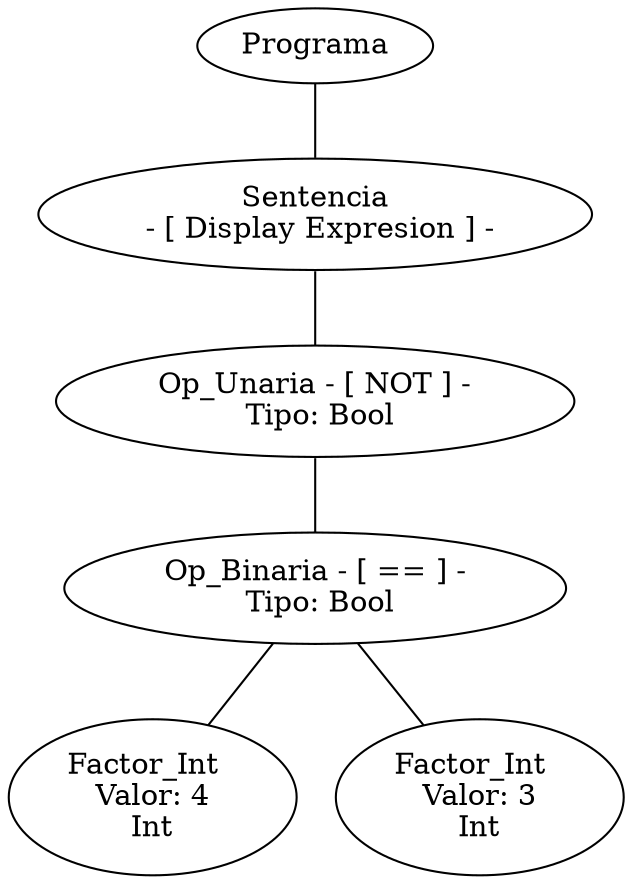 graph G {nodo_programa[label="Programa"]
nodo_1171811070[label="Sentencia
 - [ Display Expresion ] -"]
nodo_programa--nodo_1171811070
nodo_1863356636[label=" Op_Unaria - [ NOT ] - 
 Tipo: Bool"]
nodo_1171811070--nodo_1863356636
nodo_131652093[label=" Op_Binaria - [ == ] - 
 Tipo: Bool"]
nodo_1863356636--nodo_131652093
nodo_1267477957[label="Factor_Int  
 Valor: 4 
Int"]
nodo_131652093--nodo_1267477957
nodo_1114179148[label="Factor_Int  
 Valor: 3 
Int"]
nodo_131652093--nodo_1114179148
}
